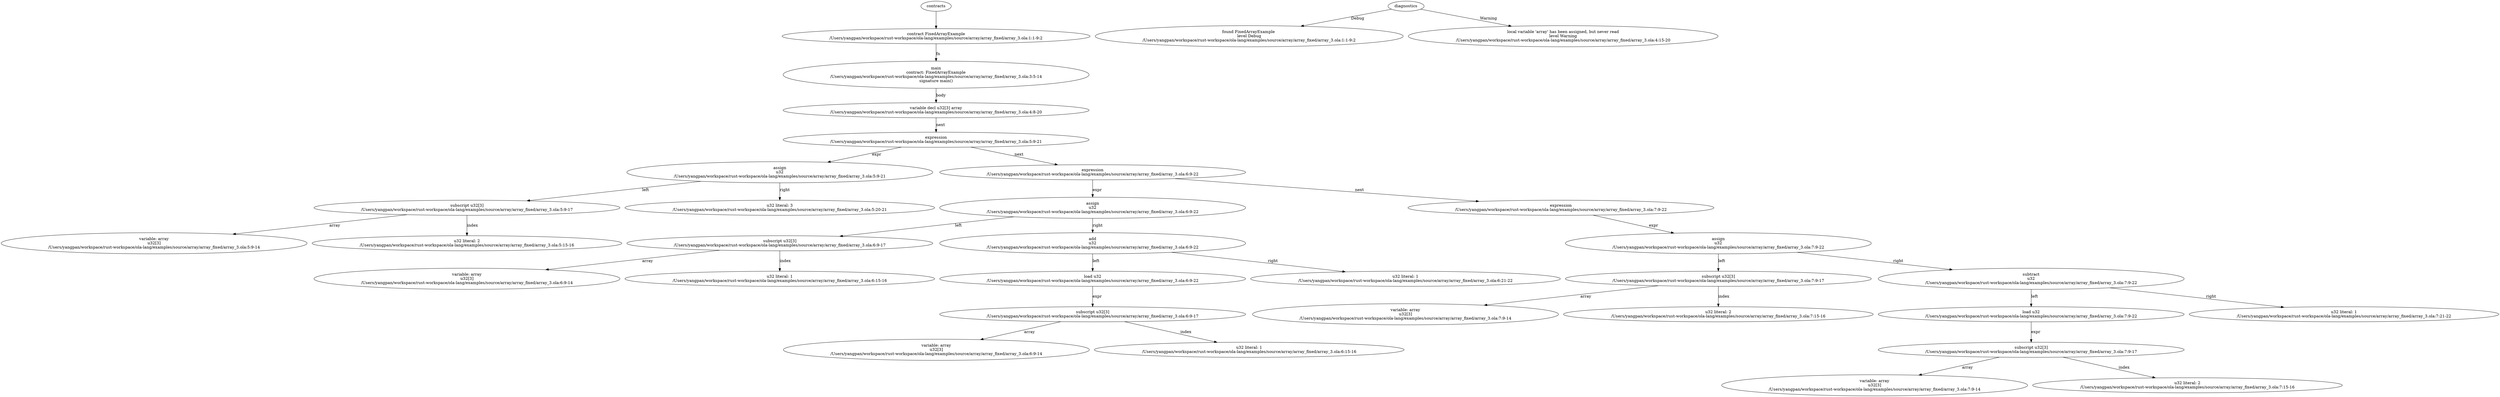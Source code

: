 strict digraph "/Users/yangpan/workspace/rust-workspace/ola-lang/examples/source/array/array_fixed/array_3.ola" {
	contract [label="contract FixedArrayExample\n/Users/yangpan/workspace/rust-workspace/ola-lang/examples/source/array/array_fixed/array_3.ola:1:1-9:2"]
	main [label="main\ncontract: FixedArrayExample\n/Users/yangpan/workspace/rust-workspace/ola-lang/examples/source/array/array_fixed/array_3.ola:3:5-14\nsignature main()"]
	var_decl [label="variable decl u32[3] array\n/Users/yangpan/workspace/rust-workspace/ola-lang/examples/source/array/array_fixed/array_3.ola:4:8-20"]
	expr [label="expression\n/Users/yangpan/workspace/rust-workspace/ola-lang/examples/source/array/array_fixed/array_3.ola:5:9-21"]
	assign [label="assign\nu32\n/Users/yangpan/workspace/rust-workspace/ola-lang/examples/source/array/array_fixed/array_3.ola:5:9-21"]
	subscript [label="subscript u32[3]\n/Users/yangpan/workspace/rust-workspace/ola-lang/examples/source/array/array_fixed/array_3.ola:5:9-17"]
	variable [label="variable: array\nu32[3]\n/Users/yangpan/workspace/rust-workspace/ola-lang/examples/source/array/array_fixed/array_3.ola:5:9-14"]
	number_literal [label="u32 literal: 2\n/Users/yangpan/workspace/rust-workspace/ola-lang/examples/source/array/array_fixed/array_3.ola:5:15-16"]
	number_literal_9 [label="u32 literal: 3\n/Users/yangpan/workspace/rust-workspace/ola-lang/examples/source/array/array_fixed/array_3.ola:5:20-21"]
	expr_10 [label="expression\n/Users/yangpan/workspace/rust-workspace/ola-lang/examples/source/array/array_fixed/array_3.ola:6:9-22"]
	assign_11 [label="assign\nu32\n/Users/yangpan/workspace/rust-workspace/ola-lang/examples/source/array/array_fixed/array_3.ola:6:9-22"]
	subscript_12 [label="subscript u32[3]\n/Users/yangpan/workspace/rust-workspace/ola-lang/examples/source/array/array_fixed/array_3.ola:6:9-17"]
	variable_13 [label="variable: array\nu32[3]\n/Users/yangpan/workspace/rust-workspace/ola-lang/examples/source/array/array_fixed/array_3.ola:6:9-14"]
	number_literal_14 [label="u32 literal: 1\n/Users/yangpan/workspace/rust-workspace/ola-lang/examples/source/array/array_fixed/array_3.ola:6:15-16"]
	add [label="add\nu32\n/Users/yangpan/workspace/rust-workspace/ola-lang/examples/source/array/array_fixed/array_3.ola:6:9-22"]
	load [label="load u32\n/Users/yangpan/workspace/rust-workspace/ola-lang/examples/source/array/array_fixed/array_3.ola:6:9-22"]
	subscript_17 [label="subscript u32[3]\n/Users/yangpan/workspace/rust-workspace/ola-lang/examples/source/array/array_fixed/array_3.ola:6:9-17"]
	variable_18 [label="variable: array\nu32[3]\n/Users/yangpan/workspace/rust-workspace/ola-lang/examples/source/array/array_fixed/array_3.ola:6:9-14"]
	number_literal_19 [label="u32 literal: 1\n/Users/yangpan/workspace/rust-workspace/ola-lang/examples/source/array/array_fixed/array_3.ola:6:15-16"]
	number_literal_20 [label="u32 literal: 1\n/Users/yangpan/workspace/rust-workspace/ola-lang/examples/source/array/array_fixed/array_3.ola:6:21-22"]
	expr_21 [label="expression\n/Users/yangpan/workspace/rust-workspace/ola-lang/examples/source/array/array_fixed/array_3.ola:7:9-22"]
	assign_22 [label="assign\nu32\n/Users/yangpan/workspace/rust-workspace/ola-lang/examples/source/array/array_fixed/array_3.ola:7:9-22"]
	subscript_23 [label="subscript u32[3]\n/Users/yangpan/workspace/rust-workspace/ola-lang/examples/source/array/array_fixed/array_3.ola:7:9-17"]
	variable_24 [label="variable: array\nu32[3]\n/Users/yangpan/workspace/rust-workspace/ola-lang/examples/source/array/array_fixed/array_3.ola:7:9-14"]
	number_literal_25 [label="u32 literal: 2\n/Users/yangpan/workspace/rust-workspace/ola-lang/examples/source/array/array_fixed/array_3.ola:7:15-16"]
	subtract [label="subtract\nu32\n/Users/yangpan/workspace/rust-workspace/ola-lang/examples/source/array/array_fixed/array_3.ola:7:9-22"]
	load_27 [label="load u32\n/Users/yangpan/workspace/rust-workspace/ola-lang/examples/source/array/array_fixed/array_3.ola:7:9-22"]
	subscript_28 [label="subscript u32[3]\n/Users/yangpan/workspace/rust-workspace/ola-lang/examples/source/array/array_fixed/array_3.ola:7:9-17"]
	variable_29 [label="variable: array\nu32[3]\n/Users/yangpan/workspace/rust-workspace/ola-lang/examples/source/array/array_fixed/array_3.ola:7:9-14"]
	number_literal_30 [label="u32 literal: 2\n/Users/yangpan/workspace/rust-workspace/ola-lang/examples/source/array/array_fixed/array_3.ola:7:15-16"]
	number_literal_31 [label="u32 literal: 1\n/Users/yangpan/workspace/rust-workspace/ola-lang/examples/source/array/array_fixed/array_3.ola:7:21-22"]
	diagnostic [label="found FixedArrayExample \nlevel Debug\n/Users/yangpan/workspace/rust-workspace/ola-lang/examples/source/array/array_fixed/array_3.ola:1:1-9:2"]
	diagnostic_34 [label="local variable 'array' has been assigned, but never read\nlevel Warning\n/Users/yangpan/workspace/rust-workspace/ola-lang/examples/source/array/array_fixed/array_3.ola:4:15-20"]
	contracts -> contract
	contract -> main [label="fn"]
	main -> var_decl [label="body"]
	var_decl -> expr [label="next"]
	expr -> assign [label="expr"]
	assign -> subscript [label="left"]
	subscript -> variable [label="array"]
	subscript -> number_literal [label="index"]
	assign -> number_literal_9 [label="right"]
	expr -> expr_10 [label="next"]
	expr_10 -> assign_11 [label="expr"]
	assign_11 -> subscript_12 [label="left"]
	subscript_12 -> variable_13 [label="array"]
	subscript_12 -> number_literal_14 [label="index"]
	assign_11 -> add [label="right"]
	add -> load [label="left"]
	load -> subscript_17 [label="expr"]
	subscript_17 -> variable_18 [label="array"]
	subscript_17 -> number_literal_19 [label="index"]
	add -> number_literal_20 [label="right"]
	expr_10 -> expr_21 [label="next"]
	expr_21 -> assign_22 [label="expr"]
	assign_22 -> subscript_23 [label="left"]
	subscript_23 -> variable_24 [label="array"]
	subscript_23 -> number_literal_25 [label="index"]
	assign_22 -> subtract [label="right"]
	subtract -> load_27 [label="left"]
	load_27 -> subscript_28 [label="expr"]
	subscript_28 -> variable_29 [label="array"]
	subscript_28 -> number_literal_30 [label="index"]
	subtract -> number_literal_31 [label="right"]
	diagnostics -> diagnostic [label="Debug"]
	diagnostics -> diagnostic_34 [label="Warning"]
}
